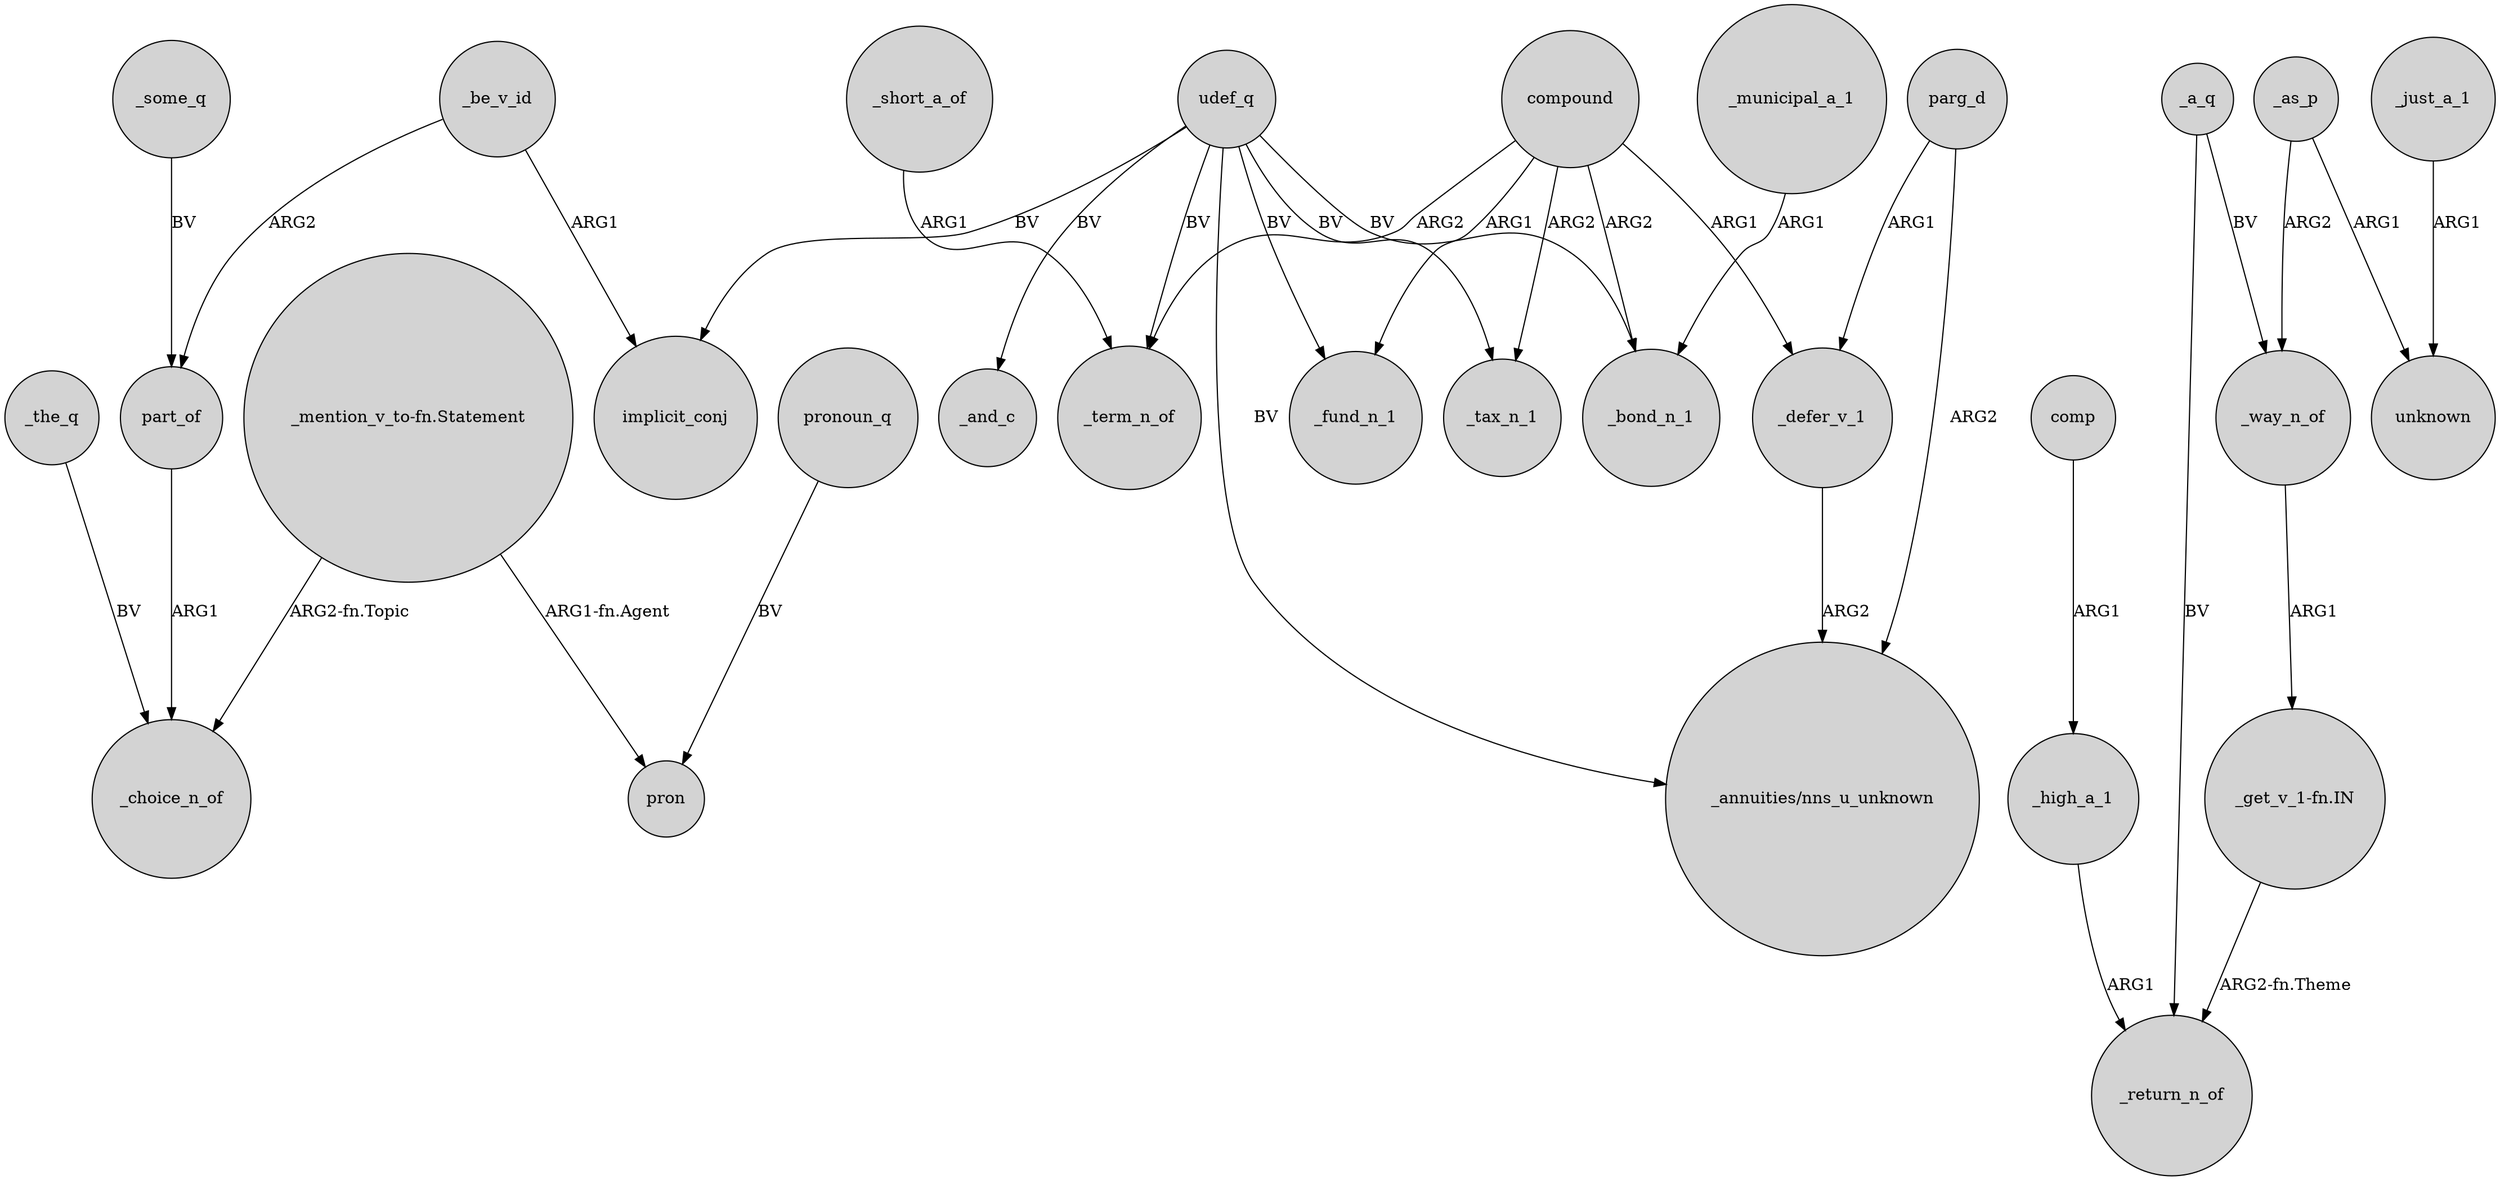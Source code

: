 digraph {
	node [shape=circle style=filled]
	compound -> _term_n_of [label=ARG2]
	"_mention_v_to-fn.Statement" -> pron [label="ARG1-fn.Agent"]
	part_of -> _choice_n_of [label=ARG1]
	_way_n_of -> "_get_v_1-fn.IN" [label=ARG1]
	_short_a_of -> _term_n_of [label=ARG1]
	_municipal_a_1 -> _bond_n_1 [label=ARG1]
	_high_a_1 -> _return_n_of [label=ARG1]
	"_get_v_1-fn.IN" -> _return_n_of [label="ARG2-fn.Theme"]
	_the_q -> _choice_n_of [label=BV]
	comp -> _high_a_1 [label=ARG1]
	compound -> _defer_v_1 [label=ARG1]
	_just_a_1 -> unknown [label=ARG1]
	udef_q -> implicit_conj [label=BV]
	_as_p -> unknown [label=ARG1]
	_a_q -> _return_n_of [label=BV]
	_some_q -> part_of [label=BV]
	udef_q -> _tax_n_1 [label=BV]
	_be_v_id -> implicit_conj [label=ARG1]
	pronoun_q -> pron [label=BV]
	udef_q -> _bond_n_1 [label=BV]
	udef_q -> _term_n_of [label=BV]
	_defer_v_1 -> "_annuities/nns_u_unknown" [label=ARG2]
	udef_q -> _fund_n_1 [label=BV]
	"_mention_v_to-fn.Statement" -> _choice_n_of [label="ARG2-fn.Topic"]
	compound -> _bond_n_1 [label=ARG2]
	parg_d -> _defer_v_1 [label=ARG1]
	parg_d -> "_annuities/nns_u_unknown" [label=ARG2]
	_a_q -> _way_n_of [label=BV]
	compound -> _tax_n_1 [label=ARG2]
	_be_v_id -> part_of [label=ARG2]
	udef_q -> _and_c [label=BV]
	_as_p -> _way_n_of [label=ARG2]
	udef_q -> "_annuities/nns_u_unknown" [label=BV]
	compound -> _fund_n_1 [label=ARG1]
}
